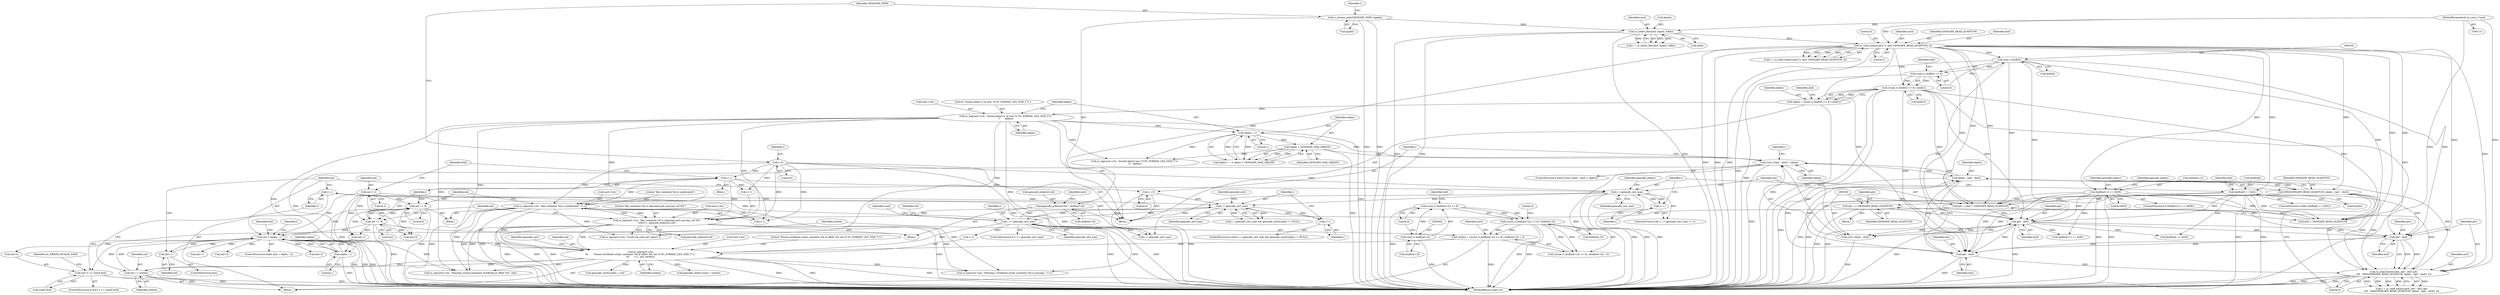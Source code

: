 digraph "1_OpenSC_360e95d45ac4123255a4c796db96337f332160ad#diff-d643a0fa169471dbf2912f4866dc49c5_5@API" {
"1000390" [label="(Call,ind+3 >= sizeof ibuf)"];
"1000341" [label="(Call,ind < objlen - 1)"];
"1000441" [label="(Call,ind += certlen)"];
"1000417" [label="(Call,sc_log(card->ctx,\n\t\t\t       \"Found certificate of key container %d at offset %d, len %\"SC_FORMAT_LEN_SIZE_T\"u\",\n\t\t\t       i+1, ind, certlen))"];
"1000258" [label="(Call,sc_log(card->ctx, \"Key container %d is unallocated\", i+1))"];
"1000226" [label="(Call,sc_log(card->ctx, \"Key container %d is allocated and uses key_ref %d\",\n\t\t\t\t\ti+1, gemsafe_prkeys[i].ref))"];
"1000173" [label="(Call,sc_log(card->ctx, \"Stored object is of size: %\"SC_FORMAT_LEN_SIZE_T\"u\",\n\t       objlen))"];
"1000160" [label="(Call,objlen = (((size_t) ibuf[0]) << 8) | ibuf[1])"];
"1000162" [label="(Call,(((size_t) ibuf[0]) << 8) | ibuf[1])"];
"1000163" [label="(Call,((size_t) ibuf[0]) << 8)"];
"1000164" [label="(Call,(size_t) ibuf[0])"];
"1000148" [label="(Call,sc_read_binary(card, 0, ibuf, GEMSAFE_READ_QUANTUM, 0))"];
"1000131" [label="(Call,sc_select_file(card, &path, &file))"];
"1000111" [label="(MethodParameterIn,sc_card_t *card)"];
"1000125" [label="(Call,sc_format_path(GEMSAFE_PATH, &path))"];
"1000122" [label="(Call,i=0)"];
"1000269" [label="(Call,i++)"];
"1000215" [label="(Call,gemsafe_prkeys[i].ref = ibuf[ind+4])"];
"1000377" [label="(Call,i == gemsafe_cert_max)"];
"1000364" [label="(Call,i < gemsafe_cert_max)"];
"1000374" [label="(Call,i++)"];
"1000337" [label="(Call,i = 0)"];
"1000444" [label="(Call,i++)"];
"1000272" [label="(Call,i < gemsafe_cert_max)"];
"1000275" [label="(Call,i++)"];
"1000398" [label="(Call,certlen = ((((size_t) ibuf[ind+2]) << 8) | ibuf[ind+3]) + 4)"];
"1000401" [label="(Call,(((size_t) ibuf[ind+2]) << 8) | ibuf[ind+3])"];
"1000402" [label="(Call,((size_t) ibuf[ind+2]) << 8)"];
"1000403" [label="(Call,(size_t) ibuf[ind+2])"];
"1000239" [label="(Call,ind += 9)"];
"1000266" [label="(Call,ind += 8)"];
"1000196" [label="(Call,ind = 2)"];
"1000447" [label="(Call,ind++)"];
"1000343" [label="(Call,objlen - 1)"];
"1000298" [label="(Call,(size_t)(iptr - ibuf) < objlen)"];
"1000299" [label="(Call,(size_t)(iptr - ibuf))"];
"1000301" [label="(Call,iptr - ibuf)"];
"1000292" [label="(Call,iptr = ibuf + GEMSAFE_READ_QUANTUM)"];
"1000207" [label="(Call,ibuf[ind+1] == 0xFE)"];
"1000200" [label="(Call,ibuf[ind] == 0x01)"];
"1000334" [label="(Call,iptr += GEMSAFE_READ_QUANTUM)"];
"1000314" [label="(Call,MIN(GEMSAFE_READ_QUANTUM, objlen - (iptr - ibuf)))"];
"1000316" [label="(Call,objlen - (iptr - ibuf))"];
"1000318" [label="(Call,iptr - ibuf)"];
"1000310" [label="(Call,iptr - ibuf)"];
"1000308" [label="(Call,sc_read_binary(card, iptr - ibuf, iptr,\n\t\t\t\t   MIN(GEMSAFE_READ_QUANTUM, objlen - (iptr - ibuf)), 0))"];
"1000181" [label="(Call,objlen < 1)"];
"1000184" [label="(Call,objlen > GEMSAFE_MAX_OBJLEN)"];
"1000303" [label="(Identifier,ibuf)"];
"1000451" [label="(Identifier,i)"];
"1000400" [label="(Call,((((size_t) ibuf[ind+2]) << 8) | ibuf[ind+3]) + 4)"];
"1000125" [label="(Call,sc_format_path(GEMSAFE_PATH, &path))"];
"1000202" [label="(Identifier,ibuf)"];
"1000305" [label="(Block,)"];
"1000267" [label="(Identifier,ind)"];
"1000200" [label="(Call,ibuf[ind] == 0x01)"];
"1000164" [label="(Call,(size_t) ibuf[0])"];
"1000397" [label="(Identifier,SC_ERROR_INVALID_DATA)"];
"1000448" [label="(Identifier,ind)"];
"1000389" [label="(ControlStructure,if (ind+3 >= sizeof ibuf))"];
"1000336" [label="(Identifier,GEMSAFE_READ_QUANTUM)"];
"1000166" [label="(Call,ibuf[0])"];
"1000354" [label="(Call,ibuf[ind+1] == 0x82)"];
"1000281" [label="(Identifier,gemsafe_prkeys)"];
"1000123" [label="(Identifier,i)"];
"1000315" [label="(Identifier,GEMSAFE_READ_QUANTUM)"];
"1000231" [label="(Call,i+1)"];
"1000417" [label="(Call,sc_log(card->ctx,\n\t\t\t       \"Found certificate of key container %d at offset %d, len %\"SC_FORMAT_LEN_SIZE_T\"u\",\n\t\t\t       i+1, ind, certlen))"];
"1000445" [label="(Identifier,i)"];
"1000135" [label="(Call,&file)"];
"1000214" [label="(Block,)"];
"1000398" [label="(Call,certlen = ((((size_t) ibuf[ind+2]) << 8) | ibuf[ind+3]) + 4)"];
"1000270" [label="(Identifier,i)"];
"1000111" [label="(MethodParameterIn,sc_card_t *card)"];
"1000314" [label="(Call,MIN(GEMSAFE_READ_QUANTUM, objlen - (iptr - ibuf)))"];
"1000308" [label="(Call,sc_read_binary(card, iptr - ibuf, iptr,\n\t\t\t\t   MIN(GEMSAFE_READ_QUANTUM, objlen - (iptr - ibuf)), 0))"];
"1000335" [label="(Identifier,iptr)"];
"1000349" [label="(Call,ibuf[ind] == 0x30)"];
"1000243" [label="(Block,)"];
"1000339" [label="(Literal,0)"];
"1000292" [label="(Call,iptr = ibuf + GEMSAFE_READ_QUANTUM)"];
"1000146" [label="(Call,r = sc_read_binary(card, 0, ibuf, GEMSAFE_READ_QUANTUM, 0))"];
"1000318" [label="(Call,iptr - ibuf)"];
"1000241" [label="(Literal,9)"];
"1000342" [label="(Identifier,ind)"];
"1000312" [label="(Identifier,ibuf)"];
"1000268" [label="(Literal,8)"];
"1000341" [label="(Call,ind < objlen - 1)"];
"1000377" [label="(Call,i == gemsafe_cert_max)"];
"1000487" [label="(MethodReturn,static int)"];
"1000129" [label="(Call,r = sc_select_file(card, &path, &file))"];
"1000307" [label="(Identifier,r)"];
"1000444" [label="(Call,i++)"];
"1000419" [label="(Identifier,card)"];
"1000441" [label="(Call,ind += certlen)"];
"1000390" [label="(Call,ind+3 >= sizeof ibuf)"];
"1000427" [label="(Call,gemsafe_cert[i].index = ind)"];
"1000365" [label="(Identifier,i)"];
"1000198" [label="(Literal,2)"];
"1000160" [label="(Call,objlen = (((size_t) ibuf[0]) << 8) | ibuf[1])"];
"1000337" [label="(Call,i = 0)"];
"1000421" [label="(Literal,\"Found certificate of key container %d at offset %d, len %\"SC_FORMAT_LEN_SIZE_T\"u\")"];
"1000197" [label="(Identifier,ind)"];
"1000186" [label="(Identifier,GEMSAFE_MAX_OBJLEN)"];
"1000152" [label="(Identifier,GEMSAFE_READ_QUANTUM)"];
"1000383" [label="(Identifier,card)"];
"1000258" [label="(Call,sc_log(card->ctx, \"Key container %d is unallocated\", i+1))"];
"1000272" [label="(Call,i < gemsafe_cert_max)"];
"1000182" [label="(Identifier,objlen)"];
"1000228" [label="(Identifier,card)"];
"1000410" [label="(Literal,8)"];
"1000334" [label="(Call,iptr += GEMSAFE_READ_QUANTUM)"];
"1000180" [label="(Call,objlen < 1 || objlen > GEMSAFE_MAX_OBJLEN)"];
"1000316" [label="(Call,objlen - (iptr - ibuf))"];
"1000311" [label="(Identifier,iptr)"];
"1000297" [label="(ControlStructure,while ((size_t)(iptr - ibuf) < objlen))"];
"1000401" [label="(Call,(((size_t) ibuf[ind+2]) << 8) | ibuf[ind+3])"];
"1000416" [label="(Literal,4)"];
"1000218" [label="(Identifier,gemsafe_prkeys)"];
"1000226" [label="(Call,sc_log(card->ctx, \"Key container %d is allocated and uses key_ref %d\",\n\t\t\t\t\ti+1, gemsafe_prkeys[i].ref))"];
"1000430" [label="(Identifier,gemsafe_cert)"];
"1000215" [label="(Call,gemsafe_prkeys[i].ref = ibuf[ind+4])"];
"1000162" [label="(Call,(((size_t) ibuf[0]) << 8) | ibuf[1])"];
"1000412" [label="(Identifier,ibuf)"];
"1000450" [label="(Call,i < gemsafe_cert_max)"];
"1000345" [label="(Literal,1)"];
"1000422" [label="(Call,i+1)"];
"1000344" [label="(Identifier,objlen)"];
"1000175" [label="(Identifier,card)"];
"1000442" [label="(Identifier,ind)"];
"1000446" [label="(ControlStructure,else)"];
"1000381" [label="(Call,sc_log(card->ctx, \"Warning: Found orphaned certificate at offset %d\", ind))"];
"1000262" [label="(Literal,\"Key container %d is unallocated\")"];
"1000151" [label="(Identifier,ibuf)"];
"1000177" [label="(Literal,\"Stored object is of size: %\"SC_FORMAT_LEN_SIZE_T\"u\")"];
"1000343" [label="(Call,objlen - 1)"];
"1000130" [label="(Identifier,r)"];
"1000132" [label="(Identifier,card)"];
"1000205" [label="(Block,)"];
"1000425" [label="(Identifier,ind)"];
"1000302" [label="(Identifier,iptr)"];
"1000320" [label="(Identifier,ibuf)"];
"1000366" [label="(Identifier,gemsafe_cert_max)"];
"1000370" [label="(Identifier,gemsafe_cert)"];
"1000274" [label="(Identifier,gemsafe_cert_max)"];
"1000171" [label="(Identifier,ibuf)"];
"1000426" [label="(Identifier,certlen)"];
"1000304" [label="(Identifier,objlen)"];
"1000131" [label="(Call,sc_select_file(card, &path, &file))"];
"1000230" [label="(Literal,\"Key container %d is allocated and uses key_ref %d\")"];
"1000150" [label="(Literal,0)"];
"1000169" [label="(Literal,8)"];
"1000276" [label="(Identifier,i)"];
"1000227" [label="(Call,card->ctx)"];
"1000411" [label="(Call,ibuf[ind+3])"];
"1000313" [label="(Identifier,iptr)"];
"1000306" [label="(Call,r = sc_read_binary(card, iptr - ibuf, iptr,\n\t\t\t\t   MIN(GEMSAFE_READ_QUANTUM, objlen - (iptr - ibuf)), 0))"];
"1000392" [label="(Identifier,ind)"];
"1000209" [label="(Identifier,ibuf)"];
"1000201" [label="(Call,ibuf[ind])"];
"1000196" [label="(Call,ind = 2)"];
"1000204" [label="(Literal,0x01)"];
"1000174" [label="(Call,card->ctx)"];
"1000327" [label="(Call,sc_log(card->ctx, \"Could not read cert object\"))"];
"1000310" [label="(Call,iptr - ibuf)"];
"1000206" [label="(ControlStructure,if (ibuf[ind+1] == 0xFE))"];
"1000293" [label="(Identifier,iptr)"];
"1000375" [label="(Identifier,i)"];
"1000188" [label="(Call,sc_log(card->ctx, \"Invalid object size: %\"SC_FORMAT_LEN_SIZE_T\"u\",\n\t\t   objlen))"];
"1000247" [label="(Identifier,gemsafe_prkeys)"];
"1000403" [label="(Call,(size_t) ibuf[ind+2])"];
"1000184" [label="(Call,objlen > GEMSAFE_MAX_OBJLEN)"];
"1000378" [label="(Identifier,i)"];
"1000148" [label="(Call,sc_read_binary(card, 0, ibuf, GEMSAFE_READ_QUANTUM, 0))"];
"1000173" [label="(Call,sc_log(card->ctx, \"Stored object is of size: %\"SC_FORMAT_LEN_SIZE_T\"u\",\n\t       objlen))"];
"1000351" [label="(Identifier,ibuf)"];
"1000361" [label="(Block,)"];
"1000391" [label="(Call,ind+3)"];
"1000364" [label="(Call,i < gemsafe_cert_max)"];
"1000271" [label="(ControlStructure,for (; i < gemsafe_cert_max; i++))"];
"1000269" [label="(Call,i++)"];
"1000463" [label="(Call,sc_log(card->ctx, \"Warning: Certificate of key container %d is missing\", i+1))"];
"1000294" [label="(Call,ibuf + GEMSAFE_READ_QUANTUM)"];
"1000124" [label="(Literal,0)"];
"1000223" [label="(Call,ind+4)"];
"1000210" [label="(Call,ind+1)"];
"1000434" [label="(Call,gemsafe_cert[i].count = certlen)"];
"1000321" [label="(Literal,0)"];
"1000402" [label="(Call,((size_t) ibuf[ind+2]) << 8)"];
"1000399" [label="(Identifier,certlen)"];
"1000199" [label="(ControlStructure,while (ibuf[ind] == 0x01))"];
"1000447" [label="(Call,ind++)"];
"1000309" [label="(Identifier,card)"];
"1000319" [label="(Identifier,iptr)"];
"1000357" [label="(Call,ind+1)"];
"1000418" [label="(Call,card->ctx)"];
"1000363" [label="(Call,i < gemsafe_cert_max && gemsafe_cert[i].label == NULL)"];
"1000112" [label="(Block,)"];
"1000161" [label="(Identifier,objlen)"];
"1000374" [label="(Call,i++)"];
"1000263" [label="(Call,i+1)"];
"1000178" [label="(Identifier,objlen)"];
"1000376" [label="(ControlStructure,if (i == gemsafe_cert_max))"];
"1000216" [label="(Call,gemsafe_prkeys[i].ref)"];
"1000298" [label="(Call,(size_t)(iptr - ibuf) < objlen)"];
"1000207" [label="(Call,ibuf[ind+1] == 0xFE)"];
"1000443" [label="(Identifier,certlen)"];
"1000299" [label="(Call,(size_t)(iptr - ibuf))"];
"1000413" [label="(Call,ind+3)"];
"1000163" [label="(Call,((size_t) ibuf[0]) << 8)"];
"1000266" [label="(Call,ind += 8)"];
"1000273" [label="(Identifier,i)"];
"1000275" [label="(Call,i++)"];
"1000317" [label="(Identifier,objlen)"];
"1000394" [label="(Call,sizeof ibuf)"];
"1000170" [label="(Call,ibuf[1])"];
"1000133" [label="(Call,&path)"];
"1000221" [label="(Call,ibuf[ind+4])"];
"1000379" [label="(Identifier,gemsafe_cert_max)"];
"1000126" [label="(Identifier,GEMSAFE_PATH)"];
"1000153" [label="(Literal,0)"];
"1000208" [label="(Call,ibuf[ind+1])"];
"1000340" [label="(ControlStructure,while (ind < objlen - 1))"];
"1000338" [label="(Identifier,i)"];
"1000301" [label="(Call,iptr - ibuf)"];
"1000362" [label="(ControlStructure,while (i < gemsafe_cert_max && gemsafe_cert[i].label == NULL))"];
"1000183" [label="(Literal,1)"];
"1000234" [label="(Call,gemsafe_prkeys[i].ref)"];
"1000407" [label="(Call,ind+2)"];
"1000213" [label="(Literal,0xFE)"];
"1000181" [label="(Call,objlen < 1)"];
"1000185" [label="(Identifier,objlen)"];
"1000405" [label="(Call,ibuf[ind+2])"];
"1000122" [label="(Call,i=0)"];
"1000149" [label="(Identifier,card)"];
"1000259" [label="(Call,card->ctx)"];
"1000127" [label="(Call,&path)"];
"1000240" [label="(Identifier,ind)"];
"1000239" [label="(Call,ind += 9)"];
"1000390" -> "1000389"  [label="AST: "];
"1000390" -> "1000394"  [label="CFG: "];
"1000391" -> "1000390"  [label="AST: "];
"1000394" -> "1000390"  [label="AST: "];
"1000397" -> "1000390"  [label="CFG: "];
"1000399" -> "1000390"  [label="CFG: "];
"1000390" -> "1000487"  [label="DDG: "];
"1000390" -> "1000487"  [label="DDG: "];
"1000341" -> "1000390"  [label="DDG: "];
"1000341" -> "1000340"  [label="AST: "];
"1000341" -> "1000343"  [label="CFG: "];
"1000342" -> "1000341"  [label="AST: "];
"1000343" -> "1000341"  [label="AST: "];
"1000351" -> "1000341"  [label="CFG: "];
"1000451" -> "1000341"  [label="CFG: "];
"1000341" -> "1000487"  [label="DDG: "];
"1000341" -> "1000487"  [label="DDG: "];
"1000341" -> "1000487"  [label="DDG: "];
"1000441" -> "1000341"  [label="DDG: "];
"1000239" -> "1000341"  [label="DDG: "];
"1000266" -> "1000341"  [label="DDG: "];
"1000196" -> "1000341"  [label="DDG: "];
"1000447" -> "1000341"  [label="DDG: "];
"1000343" -> "1000341"  [label="DDG: "];
"1000343" -> "1000341"  [label="DDG: "];
"1000341" -> "1000357"  [label="DDG: "];
"1000341" -> "1000381"  [label="DDG: "];
"1000341" -> "1000391"  [label="DDG: "];
"1000341" -> "1000407"  [label="DDG: "];
"1000341" -> "1000413"  [label="DDG: "];
"1000341" -> "1000417"  [label="DDG: "];
"1000341" -> "1000447"  [label="DDG: "];
"1000441" -> "1000361"  [label="AST: "];
"1000441" -> "1000443"  [label="CFG: "];
"1000442" -> "1000441"  [label="AST: "];
"1000443" -> "1000441"  [label="AST: "];
"1000445" -> "1000441"  [label="CFG: "];
"1000441" -> "1000487"  [label="DDG: "];
"1000417" -> "1000441"  [label="DDG: "];
"1000417" -> "1000441"  [label="DDG: "];
"1000417" -> "1000361"  [label="AST: "];
"1000417" -> "1000426"  [label="CFG: "];
"1000418" -> "1000417"  [label="AST: "];
"1000421" -> "1000417"  [label="AST: "];
"1000422" -> "1000417"  [label="AST: "];
"1000425" -> "1000417"  [label="AST: "];
"1000426" -> "1000417"  [label="AST: "];
"1000430" -> "1000417"  [label="CFG: "];
"1000417" -> "1000487"  [label="DDG: "];
"1000417" -> "1000487"  [label="DDG: "];
"1000417" -> "1000487"  [label="DDG: "];
"1000417" -> "1000381"  [label="DDG: "];
"1000258" -> "1000417"  [label="DDG: "];
"1000226" -> "1000417"  [label="DDG: "];
"1000173" -> "1000417"  [label="DDG: "];
"1000377" -> "1000417"  [label="DDG: "];
"1000398" -> "1000417"  [label="DDG: "];
"1000417" -> "1000427"  [label="DDG: "];
"1000417" -> "1000434"  [label="DDG: "];
"1000417" -> "1000463"  [label="DDG: "];
"1000258" -> "1000243"  [label="AST: "];
"1000258" -> "1000263"  [label="CFG: "];
"1000259" -> "1000258"  [label="AST: "];
"1000262" -> "1000258"  [label="AST: "];
"1000263" -> "1000258"  [label="AST: "];
"1000267" -> "1000258"  [label="CFG: "];
"1000258" -> "1000487"  [label="DDG: "];
"1000258" -> "1000487"  [label="DDG: "];
"1000258" -> "1000487"  [label="DDG: "];
"1000258" -> "1000226"  [label="DDG: "];
"1000226" -> "1000258"  [label="DDG: "];
"1000173" -> "1000258"  [label="DDG: "];
"1000122" -> "1000258"  [label="DDG: "];
"1000269" -> "1000258"  [label="DDG: "];
"1000258" -> "1000327"  [label="DDG: "];
"1000258" -> "1000381"  [label="DDG: "];
"1000258" -> "1000463"  [label="DDG: "];
"1000226" -> "1000214"  [label="AST: "];
"1000226" -> "1000234"  [label="CFG: "];
"1000227" -> "1000226"  [label="AST: "];
"1000230" -> "1000226"  [label="AST: "];
"1000231" -> "1000226"  [label="AST: "];
"1000234" -> "1000226"  [label="AST: "];
"1000240" -> "1000226"  [label="CFG: "];
"1000226" -> "1000487"  [label="DDG: "];
"1000226" -> "1000487"  [label="DDG: "];
"1000226" -> "1000487"  [label="DDG: "];
"1000226" -> "1000487"  [label="DDG: "];
"1000173" -> "1000226"  [label="DDG: "];
"1000122" -> "1000226"  [label="DDG: "];
"1000269" -> "1000226"  [label="DDG: "];
"1000215" -> "1000226"  [label="DDG: "];
"1000226" -> "1000327"  [label="DDG: "];
"1000226" -> "1000381"  [label="DDG: "];
"1000226" -> "1000463"  [label="DDG: "];
"1000173" -> "1000112"  [label="AST: "];
"1000173" -> "1000178"  [label="CFG: "];
"1000174" -> "1000173"  [label="AST: "];
"1000177" -> "1000173"  [label="AST: "];
"1000178" -> "1000173"  [label="AST: "];
"1000182" -> "1000173"  [label="CFG: "];
"1000173" -> "1000487"  [label="DDG: "];
"1000173" -> "1000487"  [label="DDG: "];
"1000160" -> "1000173"  [label="DDG: "];
"1000173" -> "1000181"  [label="DDG: "];
"1000173" -> "1000188"  [label="DDG: "];
"1000173" -> "1000327"  [label="DDG: "];
"1000173" -> "1000381"  [label="DDG: "];
"1000173" -> "1000463"  [label="DDG: "];
"1000160" -> "1000112"  [label="AST: "];
"1000160" -> "1000162"  [label="CFG: "];
"1000161" -> "1000160"  [label="AST: "];
"1000162" -> "1000160"  [label="AST: "];
"1000175" -> "1000160"  [label="CFG: "];
"1000160" -> "1000487"  [label="DDG: "];
"1000162" -> "1000160"  [label="DDG: "];
"1000162" -> "1000160"  [label="DDG: "];
"1000162" -> "1000170"  [label="CFG: "];
"1000163" -> "1000162"  [label="AST: "];
"1000170" -> "1000162"  [label="AST: "];
"1000162" -> "1000487"  [label="DDG: "];
"1000162" -> "1000487"  [label="DDG: "];
"1000163" -> "1000162"  [label="DDG: "];
"1000163" -> "1000162"  [label="DDG: "];
"1000148" -> "1000162"  [label="DDG: "];
"1000162" -> "1000292"  [label="DDG: "];
"1000162" -> "1000294"  [label="DDG: "];
"1000162" -> "1000301"  [label="DDG: "];
"1000162" -> "1000310"  [label="DDG: "];
"1000162" -> "1000318"  [label="DDG: "];
"1000163" -> "1000169"  [label="CFG: "];
"1000164" -> "1000163"  [label="AST: "];
"1000169" -> "1000163"  [label="AST: "];
"1000171" -> "1000163"  [label="CFG: "];
"1000163" -> "1000487"  [label="DDG: "];
"1000164" -> "1000163"  [label="DDG: "];
"1000164" -> "1000166"  [label="CFG: "];
"1000165" -> "1000164"  [label="AST: "];
"1000166" -> "1000164"  [label="AST: "];
"1000169" -> "1000164"  [label="CFG: "];
"1000164" -> "1000487"  [label="DDG: "];
"1000148" -> "1000164"  [label="DDG: "];
"1000164" -> "1000292"  [label="DDG: "];
"1000164" -> "1000294"  [label="DDG: "];
"1000164" -> "1000301"  [label="DDG: "];
"1000164" -> "1000310"  [label="DDG: "];
"1000164" -> "1000318"  [label="DDG: "];
"1000148" -> "1000146"  [label="AST: "];
"1000148" -> "1000153"  [label="CFG: "];
"1000149" -> "1000148"  [label="AST: "];
"1000150" -> "1000148"  [label="AST: "];
"1000151" -> "1000148"  [label="AST: "];
"1000152" -> "1000148"  [label="AST: "];
"1000153" -> "1000148"  [label="AST: "];
"1000146" -> "1000148"  [label="CFG: "];
"1000148" -> "1000487"  [label="DDG: "];
"1000148" -> "1000487"  [label="DDG: "];
"1000148" -> "1000487"  [label="DDG: "];
"1000148" -> "1000146"  [label="DDG: "];
"1000148" -> "1000146"  [label="DDG: "];
"1000148" -> "1000146"  [label="DDG: "];
"1000148" -> "1000146"  [label="DDG: "];
"1000131" -> "1000148"  [label="DDG: "];
"1000111" -> "1000148"  [label="DDG: "];
"1000148" -> "1000200"  [label="DDG: "];
"1000148" -> "1000207"  [label="DDG: "];
"1000148" -> "1000215"  [label="DDG: "];
"1000148" -> "1000292"  [label="DDG: "];
"1000148" -> "1000292"  [label="DDG: "];
"1000148" -> "1000294"  [label="DDG: "];
"1000148" -> "1000294"  [label="DDG: "];
"1000148" -> "1000301"  [label="DDG: "];
"1000148" -> "1000308"  [label="DDG: "];
"1000148" -> "1000310"  [label="DDG: "];
"1000148" -> "1000314"  [label="DDG: "];
"1000148" -> "1000318"  [label="DDG: "];
"1000131" -> "1000129"  [label="AST: "];
"1000131" -> "1000135"  [label="CFG: "];
"1000132" -> "1000131"  [label="AST: "];
"1000133" -> "1000131"  [label="AST: "];
"1000135" -> "1000131"  [label="AST: "];
"1000129" -> "1000131"  [label="CFG: "];
"1000131" -> "1000487"  [label="DDG: "];
"1000131" -> "1000487"  [label="DDG: "];
"1000131" -> "1000487"  [label="DDG: "];
"1000131" -> "1000129"  [label="DDG: "];
"1000131" -> "1000129"  [label="DDG: "];
"1000131" -> "1000129"  [label="DDG: "];
"1000111" -> "1000131"  [label="DDG: "];
"1000125" -> "1000131"  [label="DDG: "];
"1000111" -> "1000110"  [label="AST: "];
"1000111" -> "1000487"  [label="DDG: "];
"1000111" -> "1000308"  [label="DDG: "];
"1000125" -> "1000112"  [label="AST: "];
"1000125" -> "1000127"  [label="CFG: "];
"1000126" -> "1000125"  [label="AST: "];
"1000127" -> "1000125"  [label="AST: "];
"1000130" -> "1000125"  [label="CFG: "];
"1000125" -> "1000487"  [label="DDG: "];
"1000125" -> "1000487"  [label="DDG: "];
"1000122" -> "1000112"  [label="AST: "];
"1000122" -> "1000124"  [label="CFG: "];
"1000123" -> "1000122"  [label="AST: "];
"1000124" -> "1000122"  [label="AST: "];
"1000126" -> "1000122"  [label="CFG: "];
"1000122" -> "1000487"  [label="DDG: "];
"1000122" -> "1000231"  [label="DDG: "];
"1000122" -> "1000263"  [label="DDG: "];
"1000122" -> "1000269"  [label="DDG: "];
"1000122" -> "1000272"  [label="DDG: "];
"1000269" -> "1000205"  [label="AST: "];
"1000269" -> "1000270"  [label="CFG: "];
"1000270" -> "1000269"  [label="AST: "];
"1000202" -> "1000269"  [label="CFG: "];
"1000269" -> "1000231"  [label="DDG: "];
"1000269" -> "1000263"  [label="DDG: "];
"1000269" -> "1000272"  [label="DDG: "];
"1000215" -> "1000214"  [label="AST: "];
"1000215" -> "1000221"  [label="CFG: "];
"1000216" -> "1000215"  [label="AST: "];
"1000221" -> "1000215"  [label="AST: "];
"1000228" -> "1000215"  [label="CFG: "];
"1000215" -> "1000487"  [label="DDG: "];
"1000377" -> "1000376"  [label="AST: "];
"1000377" -> "1000379"  [label="CFG: "];
"1000378" -> "1000377"  [label="AST: "];
"1000379" -> "1000377"  [label="AST: "];
"1000383" -> "1000377"  [label="CFG: "];
"1000392" -> "1000377"  [label="CFG: "];
"1000377" -> "1000487"  [label="DDG: "];
"1000377" -> "1000487"  [label="DDG: "];
"1000377" -> "1000487"  [label="DDG: "];
"1000377" -> "1000364"  [label="DDG: "];
"1000364" -> "1000377"  [label="DDG: "];
"1000364" -> "1000377"  [label="DDG: "];
"1000377" -> "1000422"  [label="DDG: "];
"1000377" -> "1000444"  [label="DDG: "];
"1000377" -> "1000450"  [label="DDG: "];
"1000364" -> "1000363"  [label="AST: "];
"1000364" -> "1000366"  [label="CFG: "];
"1000365" -> "1000364"  [label="AST: "];
"1000366" -> "1000364"  [label="AST: "];
"1000370" -> "1000364"  [label="CFG: "];
"1000363" -> "1000364"  [label="CFG: "];
"1000364" -> "1000363"  [label="DDG: "];
"1000364" -> "1000363"  [label="DDG: "];
"1000374" -> "1000364"  [label="DDG: "];
"1000337" -> "1000364"  [label="DDG: "];
"1000444" -> "1000364"  [label="DDG: "];
"1000272" -> "1000364"  [label="DDG: "];
"1000364" -> "1000374"  [label="DDG: "];
"1000374" -> "1000362"  [label="AST: "];
"1000374" -> "1000375"  [label="CFG: "];
"1000375" -> "1000374"  [label="AST: "];
"1000365" -> "1000374"  [label="CFG: "];
"1000337" -> "1000112"  [label="AST: "];
"1000337" -> "1000339"  [label="CFG: "];
"1000338" -> "1000337"  [label="AST: "];
"1000339" -> "1000337"  [label="AST: "];
"1000342" -> "1000337"  [label="CFG: "];
"1000337" -> "1000450"  [label="DDG: "];
"1000444" -> "1000361"  [label="AST: "];
"1000444" -> "1000445"  [label="CFG: "];
"1000445" -> "1000444"  [label="AST: "];
"1000342" -> "1000444"  [label="CFG: "];
"1000444" -> "1000450"  [label="DDG: "];
"1000272" -> "1000271"  [label="AST: "];
"1000272" -> "1000274"  [label="CFG: "];
"1000273" -> "1000272"  [label="AST: "];
"1000274" -> "1000272"  [label="AST: "];
"1000281" -> "1000272"  [label="CFG: "];
"1000293" -> "1000272"  [label="CFG: "];
"1000272" -> "1000487"  [label="DDG: "];
"1000272" -> "1000487"  [label="DDG: "];
"1000272" -> "1000487"  [label="DDG: "];
"1000275" -> "1000272"  [label="DDG: "];
"1000272" -> "1000275"  [label="DDG: "];
"1000272" -> "1000450"  [label="DDG: "];
"1000275" -> "1000271"  [label="AST: "];
"1000275" -> "1000276"  [label="CFG: "];
"1000276" -> "1000275"  [label="AST: "];
"1000273" -> "1000275"  [label="CFG: "];
"1000398" -> "1000361"  [label="AST: "];
"1000398" -> "1000400"  [label="CFG: "];
"1000399" -> "1000398"  [label="AST: "];
"1000400" -> "1000398"  [label="AST: "];
"1000419" -> "1000398"  [label="CFG: "];
"1000398" -> "1000487"  [label="DDG: "];
"1000401" -> "1000398"  [label="DDG: "];
"1000401" -> "1000398"  [label="DDG: "];
"1000401" -> "1000400"  [label="AST: "];
"1000401" -> "1000411"  [label="CFG: "];
"1000402" -> "1000401"  [label="AST: "];
"1000411" -> "1000401"  [label="AST: "];
"1000416" -> "1000401"  [label="CFG: "];
"1000401" -> "1000487"  [label="DDG: "];
"1000401" -> "1000487"  [label="DDG: "];
"1000401" -> "1000400"  [label="DDG: "];
"1000401" -> "1000400"  [label="DDG: "];
"1000402" -> "1000401"  [label="DDG: "];
"1000402" -> "1000401"  [label="DDG: "];
"1000402" -> "1000410"  [label="CFG: "];
"1000403" -> "1000402"  [label="AST: "];
"1000410" -> "1000402"  [label="AST: "];
"1000412" -> "1000402"  [label="CFG: "];
"1000402" -> "1000487"  [label="DDG: "];
"1000403" -> "1000402"  [label="DDG: "];
"1000403" -> "1000405"  [label="CFG: "];
"1000404" -> "1000403"  [label="AST: "];
"1000405" -> "1000403"  [label="AST: "];
"1000410" -> "1000403"  [label="CFG: "];
"1000403" -> "1000487"  [label="DDG: "];
"1000239" -> "1000214"  [label="AST: "];
"1000239" -> "1000241"  [label="CFG: "];
"1000240" -> "1000239"  [label="AST: "];
"1000241" -> "1000239"  [label="AST: "];
"1000270" -> "1000239"  [label="CFG: "];
"1000239" -> "1000487"  [label="DDG: "];
"1000239" -> "1000210"  [label="DDG: "];
"1000239" -> "1000223"  [label="DDG: "];
"1000266" -> "1000239"  [label="DDG: "];
"1000196" -> "1000239"  [label="DDG: "];
"1000239" -> "1000266"  [label="DDG: "];
"1000266" -> "1000243"  [label="AST: "];
"1000266" -> "1000268"  [label="CFG: "];
"1000267" -> "1000266"  [label="AST: "];
"1000268" -> "1000266"  [label="AST: "];
"1000270" -> "1000266"  [label="CFG: "];
"1000266" -> "1000487"  [label="DDG: "];
"1000266" -> "1000210"  [label="DDG: "];
"1000266" -> "1000223"  [label="DDG: "];
"1000196" -> "1000266"  [label="DDG: "];
"1000196" -> "1000112"  [label="AST: "];
"1000196" -> "1000198"  [label="CFG: "];
"1000197" -> "1000196"  [label="AST: "];
"1000198" -> "1000196"  [label="AST: "];
"1000202" -> "1000196"  [label="CFG: "];
"1000196" -> "1000487"  [label="DDG: "];
"1000196" -> "1000210"  [label="DDG: "];
"1000196" -> "1000223"  [label="DDG: "];
"1000447" -> "1000446"  [label="AST: "];
"1000447" -> "1000448"  [label="CFG: "];
"1000448" -> "1000447"  [label="AST: "];
"1000342" -> "1000447"  [label="CFG: "];
"1000343" -> "1000345"  [label="CFG: "];
"1000344" -> "1000343"  [label="AST: "];
"1000345" -> "1000343"  [label="AST: "];
"1000343" -> "1000487"  [label="DDG: "];
"1000298" -> "1000343"  [label="DDG: "];
"1000298" -> "1000297"  [label="AST: "];
"1000298" -> "1000304"  [label="CFG: "];
"1000299" -> "1000298"  [label="AST: "];
"1000304" -> "1000298"  [label="AST: "];
"1000307" -> "1000298"  [label="CFG: "];
"1000338" -> "1000298"  [label="CFG: "];
"1000298" -> "1000487"  [label="DDG: "];
"1000298" -> "1000487"  [label="DDG: "];
"1000299" -> "1000298"  [label="DDG: "];
"1000181" -> "1000298"  [label="DDG: "];
"1000184" -> "1000298"  [label="DDG: "];
"1000316" -> "1000298"  [label="DDG: "];
"1000298" -> "1000316"  [label="DDG: "];
"1000299" -> "1000301"  [label="CFG: "];
"1000300" -> "1000299"  [label="AST: "];
"1000301" -> "1000299"  [label="AST: "];
"1000304" -> "1000299"  [label="CFG: "];
"1000299" -> "1000487"  [label="DDG: "];
"1000301" -> "1000299"  [label="DDG: "];
"1000301" -> "1000299"  [label="DDG: "];
"1000301" -> "1000303"  [label="CFG: "];
"1000302" -> "1000301"  [label="AST: "];
"1000303" -> "1000301"  [label="AST: "];
"1000301" -> "1000487"  [label="DDG: "];
"1000301" -> "1000487"  [label="DDG: "];
"1000292" -> "1000301"  [label="DDG: "];
"1000334" -> "1000301"  [label="DDG: "];
"1000207" -> "1000301"  [label="DDG: "];
"1000318" -> "1000301"  [label="DDG: "];
"1000200" -> "1000301"  [label="DDG: "];
"1000301" -> "1000310"  [label="DDG: "];
"1000301" -> "1000310"  [label="DDG: "];
"1000301" -> "1000349"  [label="DDG: "];
"1000301" -> "1000354"  [label="DDG: "];
"1000292" -> "1000112"  [label="AST: "];
"1000292" -> "1000294"  [label="CFG: "];
"1000293" -> "1000292"  [label="AST: "];
"1000294" -> "1000292"  [label="AST: "];
"1000300" -> "1000292"  [label="CFG: "];
"1000292" -> "1000487"  [label="DDG: "];
"1000207" -> "1000292"  [label="DDG: "];
"1000200" -> "1000292"  [label="DDG: "];
"1000207" -> "1000206"  [label="AST: "];
"1000207" -> "1000213"  [label="CFG: "];
"1000208" -> "1000207"  [label="AST: "];
"1000213" -> "1000207"  [label="AST: "];
"1000218" -> "1000207"  [label="CFG: "];
"1000247" -> "1000207"  [label="CFG: "];
"1000207" -> "1000487"  [label="DDG: "];
"1000207" -> "1000487"  [label="DDG: "];
"1000207" -> "1000294"  [label="DDG: "];
"1000207" -> "1000310"  [label="DDG: "];
"1000207" -> "1000318"  [label="DDG: "];
"1000207" -> "1000354"  [label="DDG: "];
"1000200" -> "1000199"  [label="AST: "];
"1000200" -> "1000204"  [label="CFG: "];
"1000201" -> "1000200"  [label="AST: "];
"1000204" -> "1000200"  [label="AST: "];
"1000209" -> "1000200"  [label="CFG: "];
"1000273" -> "1000200"  [label="CFG: "];
"1000200" -> "1000487"  [label="DDG: "];
"1000200" -> "1000487"  [label="DDG: "];
"1000200" -> "1000294"  [label="DDG: "];
"1000200" -> "1000310"  [label="DDG: "];
"1000200" -> "1000318"  [label="DDG: "];
"1000200" -> "1000349"  [label="DDG: "];
"1000334" -> "1000305"  [label="AST: "];
"1000334" -> "1000336"  [label="CFG: "];
"1000335" -> "1000334"  [label="AST: "];
"1000336" -> "1000334"  [label="AST: "];
"1000300" -> "1000334"  [label="CFG: "];
"1000334" -> "1000487"  [label="DDG: "];
"1000314" -> "1000334"  [label="DDG: "];
"1000308" -> "1000334"  [label="DDG: "];
"1000314" -> "1000308"  [label="AST: "];
"1000314" -> "1000316"  [label="CFG: "];
"1000315" -> "1000314"  [label="AST: "];
"1000316" -> "1000314"  [label="AST: "];
"1000321" -> "1000314"  [label="CFG: "];
"1000314" -> "1000487"  [label="DDG: "];
"1000314" -> "1000487"  [label="DDG: "];
"1000314" -> "1000308"  [label="DDG: "];
"1000314" -> "1000308"  [label="DDG: "];
"1000316" -> "1000314"  [label="DDG: "];
"1000316" -> "1000314"  [label="DDG: "];
"1000316" -> "1000318"  [label="CFG: "];
"1000317" -> "1000316"  [label="AST: "];
"1000318" -> "1000316"  [label="AST: "];
"1000316" -> "1000487"  [label="DDG: "];
"1000316" -> "1000308"  [label="DDG: "];
"1000318" -> "1000316"  [label="DDG: "];
"1000318" -> "1000316"  [label="DDG: "];
"1000318" -> "1000320"  [label="CFG: "];
"1000319" -> "1000318"  [label="AST: "];
"1000320" -> "1000318"  [label="AST: "];
"1000318" -> "1000487"  [label="DDG: "];
"1000318" -> "1000308"  [label="DDG: "];
"1000310" -> "1000318"  [label="DDG: "];
"1000310" -> "1000318"  [label="DDG: "];
"1000310" -> "1000308"  [label="AST: "];
"1000310" -> "1000312"  [label="CFG: "];
"1000311" -> "1000310"  [label="AST: "];
"1000312" -> "1000310"  [label="AST: "];
"1000313" -> "1000310"  [label="CFG: "];
"1000310" -> "1000308"  [label="DDG: "];
"1000310" -> "1000308"  [label="DDG: "];
"1000308" -> "1000306"  [label="AST: "];
"1000308" -> "1000321"  [label="CFG: "];
"1000309" -> "1000308"  [label="AST: "];
"1000313" -> "1000308"  [label="AST: "];
"1000321" -> "1000308"  [label="AST: "];
"1000306" -> "1000308"  [label="CFG: "];
"1000308" -> "1000487"  [label="DDG: "];
"1000308" -> "1000487"  [label="DDG: "];
"1000308" -> "1000487"  [label="DDG: "];
"1000308" -> "1000487"  [label="DDG: "];
"1000308" -> "1000306"  [label="DDG: "];
"1000308" -> "1000306"  [label="DDG: "];
"1000308" -> "1000306"  [label="DDG: "];
"1000308" -> "1000306"  [label="DDG: "];
"1000308" -> "1000306"  [label="DDG: "];
"1000181" -> "1000180"  [label="AST: "];
"1000181" -> "1000183"  [label="CFG: "];
"1000182" -> "1000181"  [label="AST: "];
"1000183" -> "1000181"  [label="AST: "];
"1000185" -> "1000181"  [label="CFG: "];
"1000180" -> "1000181"  [label="CFG: "];
"1000181" -> "1000180"  [label="DDG: "];
"1000181" -> "1000180"  [label="DDG: "];
"1000181" -> "1000184"  [label="DDG: "];
"1000181" -> "1000188"  [label="DDG: "];
"1000184" -> "1000180"  [label="AST: "];
"1000184" -> "1000186"  [label="CFG: "];
"1000185" -> "1000184"  [label="AST: "];
"1000186" -> "1000184"  [label="AST: "];
"1000180" -> "1000184"  [label="CFG: "];
"1000184" -> "1000487"  [label="DDG: "];
"1000184" -> "1000180"  [label="DDG: "];
"1000184" -> "1000180"  [label="DDG: "];
"1000184" -> "1000188"  [label="DDG: "];
}
